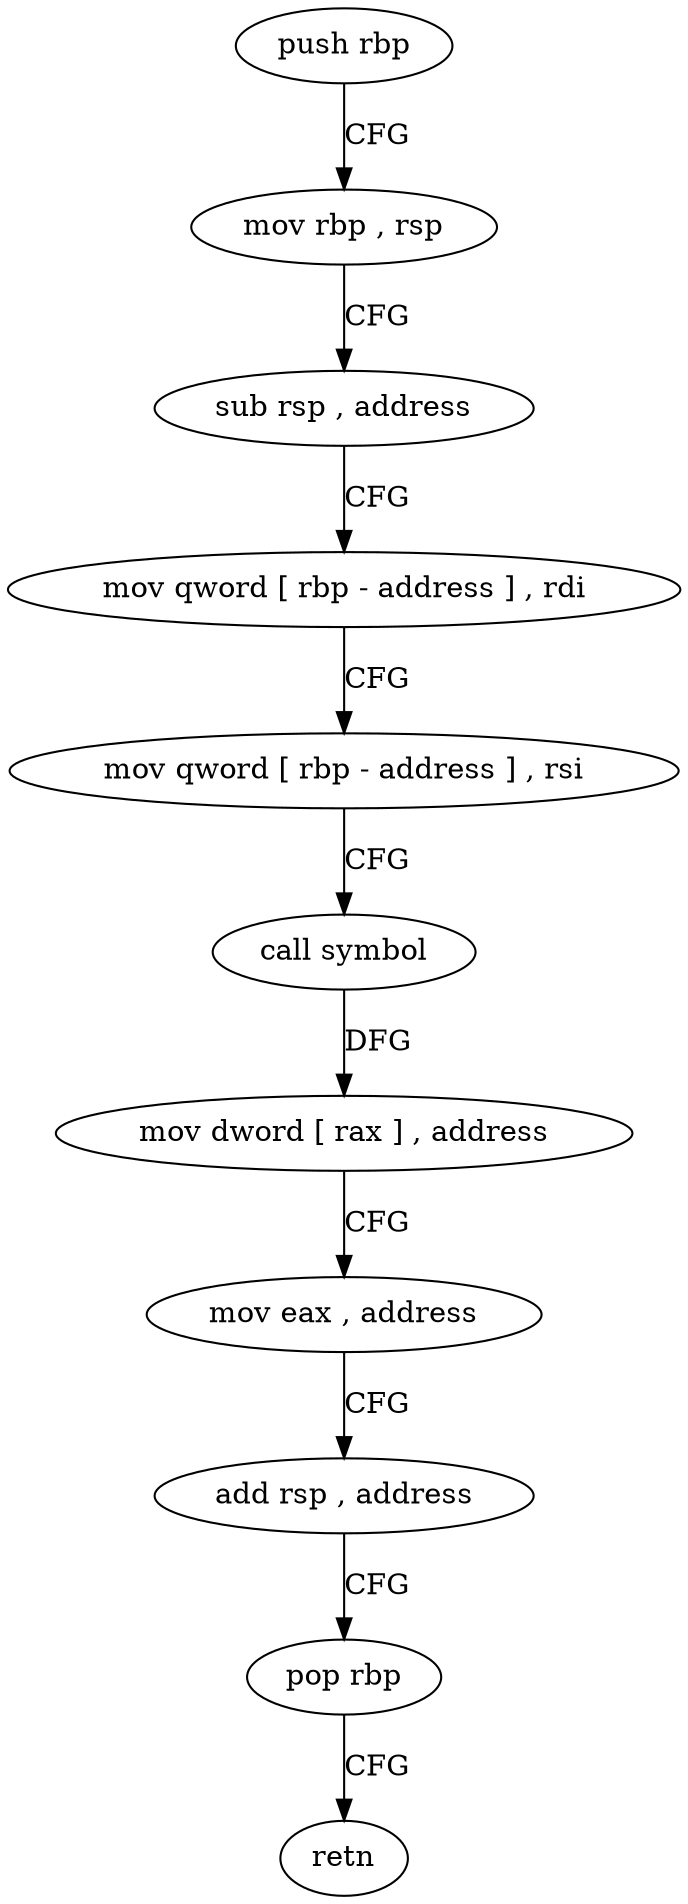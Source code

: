 digraph "func" {
"4287136" [label = "push rbp" ]
"4287137" [label = "mov rbp , rsp" ]
"4287140" [label = "sub rsp , address" ]
"4287144" [label = "mov qword [ rbp - address ] , rdi" ]
"4287148" [label = "mov qword [ rbp - address ] , rsi" ]
"4287152" [label = "call symbol" ]
"4287157" [label = "mov dword [ rax ] , address" ]
"4287163" [label = "mov eax , address" ]
"4287168" [label = "add rsp , address" ]
"4287172" [label = "pop rbp" ]
"4287173" [label = "retn" ]
"4287136" -> "4287137" [ label = "CFG" ]
"4287137" -> "4287140" [ label = "CFG" ]
"4287140" -> "4287144" [ label = "CFG" ]
"4287144" -> "4287148" [ label = "CFG" ]
"4287148" -> "4287152" [ label = "CFG" ]
"4287152" -> "4287157" [ label = "DFG" ]
"4287157" -> "4287163" [ label = "CFG" ]
"4287163" -> "4287168" [ label = "CFG" ]
"4287168" -> "4287172" [ label = "CFG" ]
"4287172" -> "4287173" [ label = "CFG" ]
}
